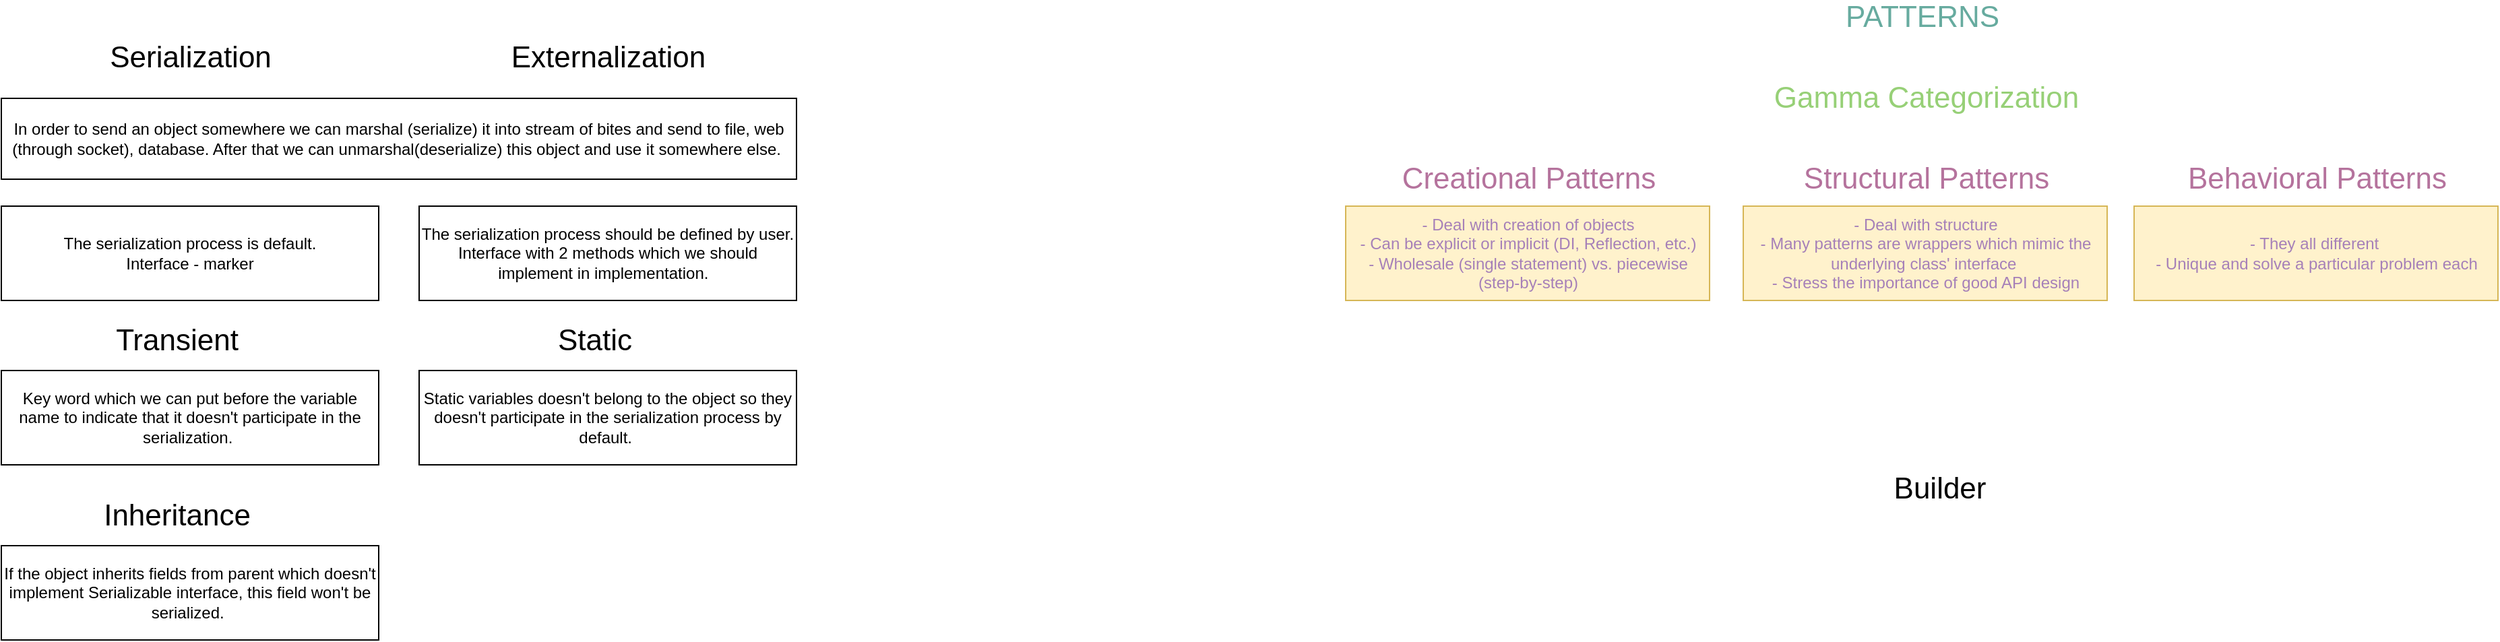 <mxfile version="12.9.6" type="github">
  <diagram id="UwxpvaZXYPHfgrwiP2s2" name="Page-1">
    <mxGraphModel dx="1422" dy="745" grid="1" gridSize="10" guides="1" tooltips="1" connect="1" arrows="1" fold="1" page="1" pageScale="1" pageWidth="850" pageHeight="1100" math="0" shadow="0">
      <root>
        <mxCell id="0" />
        <mxCell id="1" parent="0" />
        <mxCell id="i-OHXP-JZ61RDe07jPVi-4" value="The serialization process is default. &lt;br&gt;Interface - marker" style="rounded=0;whiteSpace=wrap;html=1;" parent="1" vertex="1">
          <mxGeometry x="110" y="180" width="280" height="70" as="geometry" />
        </mxCell>
        <mxCell id="i-OHXP-JZ61RDe07jPVi-5" value="The serialization process should be defined by user. Interface with 2 methods which we should implement in implementation.&amp;nbsp;&amp;nbsp;" style="rounded=0;whiteSpace=wrap;html=1;" parent="1" vertex="1">
          <mxGeometry x="420" y="180" width="280" height="70" as="geometry" />
        </mxCell>
        <mxCell id="i-OHXP-JZ61RDe07jPVi-1" value="&lt;font style=&quot;font-size: 22px&quot;&gt;Serialization&lt;/font&gt;" style="text;html=1;align=center;verticalAlign=middle;resizable=0;points=[];autosize=1;" parent="1" vertex="1">
          <mxGeometry x="180" y="60" width="140" height="20" as="geometry" />
        </mxCell>
        <mxCell id="i-OHXP-JZ61RDe07jPVi-3" value="&lt;font style=&quot;font-size: 22px&quot;&gt;Externalization&lt;/font&gt;" style="text;html=1;align=center;verticalAlign=middle;resizable=0;points=[];autosize=1;" parent="1" vertex="1">
          <mxGeometry x="480" y="60" width="160" height="20" as="geometry" />
        </mxCell>
        <mxCell id="i-OHXP-JZ61RDe07jPVi-6" value="In order to send an object somewhere we can marshal (serialize) it into stream of bites and send to file, web (through socket), database. After that we can unmarshal(deserialize) this object and use it somewhere else.&amp;nbsp;" style="rounded=0;whiteSpace=wrap;html=1;" parent="1" vertex="1">
          <mxGeometry x="110" y="100" width="590" height="60" as="geometry" />
        </mxCell>
        <mxCell id="i-OHXP-JZ61RDe07jPVi-7" value="&lt;font style=&quot;font-size: 22px&quot;&gt;Transient&lt;/font&gt;" style="text;html=1;align=center;verticalAlign=middle;resizable=0;points=[];autosize=1;" parent="1" vertex="1">
          <mxGeometry x="185" y="270" width="110" height="20" as="geometry" />
        </mxCell>
        <mxCell id="i-OHXP-JZ61RDe07jPVi-8" value="Key word which we can put before the variable name to indicate that it doesn&#39;t participate in the serialization.&amp;nbsp;" style="rounded=0;whiteSpace=wrap;html=1;" parent="1" vertex="1">
          <mxGeometry x="110" y="302" width="280" height="70" as="geometry" />
        </mxCell>
        <mxCell id="i-OHXP-JZ61RDe07jPVi-10" value="&lt;font style=&quot;font-size: 22px&quot;&gt;Static&lt;/font&gt;" style="text;html=1;align=center;verticalAlign=middle;resizable=0;points=[];autosize=1;" parent="1" vertex="1">
          <mxGeometry x="515" y="270" width="70" height="20" as="geometry" />
        </mxCell>
        <mxCell id="i-OHXP-JZ61RDe07jPVi-11" value="Static variables doesn&#39;t belong to the object so they doesn&#39;t participate in the serialization process by default.&amp;nbsp;" style="rounded=0;whiteSpace=wrap;html=1;" parent="1" vertex="1">
          <mxGeometry x="420" y="302" width="280" height="70" as="geometry" />
        </mxCell>
        <mxCell id="i-OHXP-JZ61RDe07jPVi-12" value="&lt;font style=&quot;font-size: 22px&quot;&gt;Inheritance&lt;/font&gt;" style="text;html=1;align=center;verticalAlign=middle;resizable=0;points=[];autosize=1;" parent="1" vertex="1">
          <mxGeometry x="180" y="400" width="120" height="20" as="geometry" />
        </mxCell>
        <mxCell id="i-OHXP-JZ61RDe07jPVi-13" value="If the object inherits fields from parent which doesn&#39;t implement Serializable interface, this field won&#39;t be serialized.&amp;nbsp;" style="rounded=0;whiteSpace=wrap;html=1;" parent="1" vertex="1">
          <mxGeometry x="110" y="432" width="280" height="70" as="geometry" />
        </mxCell>
        <mxCell id="xtHFvJC46J3k_mJUIoU7-1" value="&lt;span style=&quot;font-size: 22px&quot;&gt;&lt;font color=&quot;#67ab9f&quot;&gt;PATTERNS&lt;/font&gt;&lt;/span&gt;" style="text;html=1;align=center;verticalAlign=middle;resizable=0;points=[];autosize=1;fillColor=none;strokeColor=none;" vertex="1" parent="1">
          <mxGeometry x="1470" y="30" width="130" height="20" as="geometry" />
        </mxCell>
        <mxCell id="xtHFvJC46J3k_mJUIoU7-2" value="&lt;span style=&quot;font-size: 22px&quot;&gt;Gamma Categorization&lt;/span&gt;" style="text;html=1;align=center;verticalAlign=middle;resizable=0;points=[];autosize=1;fontColor=#97D077;" vertex="1" parent="1">
          <mxGeometry x="1417.5" y="90" width="240" height="20" as="geometry" />
        </mxCell>
        <mxCell id="xtHFvJC46J3k_mJUIoU7-3" value="&lt;span style=&quot;font-size: 22px&quot;&gt;Creational Patterns&lt;/span&gt;" style="text;html=1;align=center;verticalAlign=middle;resizable=0;points=[];autosize=1;fontColor=#B5739D;" vertex="1" parent="1">
          <mxGeometry x="1142.5" y="150" width="200" height="20" as="geometry" />
        </mxCell>
        <mxCell id="xtHFvJC46J3k_mJUIoU7-4" value="- Deal with creation of objects&lt;br&gt;- Can be explicit or implicit (DI, Reflection, etc.)&lt;br&gt;- Wholesale (single statement) vs. piecewise (step-by-step)" style="rounded=0;whiteSpace=wrap;html=1;fillColor=#fff2cc;strokeColor=#d6b656;labelBackgroundColor=none;fontColor=#A680B8;" vertex="1" parent="1">
          <mxGeometry x="1107.5" y="180" width="270" height="70" as="geometry" />
        </mxCell>
        <mxCell id="xtHFvJC46J3k_mJUIoU7-5" value="&lt;span style=&quot;font-size: 22px&quot;&gt;Structural Patterns&lt;/span&gt;" style="text;html=1;align=center;verticalAlign=middle;resizable=0;points=[];autosize=1;fontColor=#B5739D;" vertex="1" parent="1">
          <mxGeometry x="1437.5" y="150" width="200" height="20" as="geometry" />
        </mxCell>
        <mxCell id="xtHFvJC46J3k_mJUIoU7-6" value="- Deal with structure&lt;br&gt;- Many patterns are wrappers which mimic the underlying class&#39; interface&amp;nbsp;&lt;br&gt;- Stress the importance of good API design" style="rounded=0;whiteSpace=wrap;html=1;fillColor=#fff2cc;strokeColor=#d6b656;labelBackgroundColor=none;fontColor=#A680B8;" vertex="1" parent="1">
          <mxGeometry x="1402.5" y="180" width="270" height="70" as="geometry" />
        </mxCell>
        <mxCell id="xtHFvJC46J3k_mJUIoU7-7" value="&lt;span style=&quot;font-size: 22px&quot;&gt;Behavioral Patterns&lt;/span&gt;" style="text;html=1;align=center;verticalAlign=middle;resizable=0;points=[];autosize=1;fontColor=#B5739D;" vertex="1" parent="1">
          <mxGeometry x="1722.5" y="150" width="210" height="20" as="geometry" />
        </mxCell>
        <mxCell id="xtHFvJC46J3k_mJUIoU7-8" value="- They all different&amp;nbsp;&lt;br&gt;- Unique and solve a particular problem each" style="rounded=0;whiteSpace=wrap;html=1;fillColor=#fff2cc;strokeColor=#d6b656;labelBackgroundColor=none;fontColor=#A680B8;" vertex="1" parent="1">
          <mxGeometry x="1692.5" y="180" width="270" height="70" as="geometry" />
        </mxCell>
        <mxCell id="xtHFvJC46J3k_mJUIoU7-9" value="&lt;span style=&quot;font-size: 22px&quot;&gt;Builder&lt;/span&gt;" style="text;html=1;align=center;verticalAlign=middle;resizable=0;points=[];autosize=1;" vertex="1" parent="1">
          <mxGeometry x="1507.5" y="380" width="80" height="20" as="geometry" />
        </mxCell>
      </root>
    </mxGraphModel>
  </diagram>
</mxfile>
